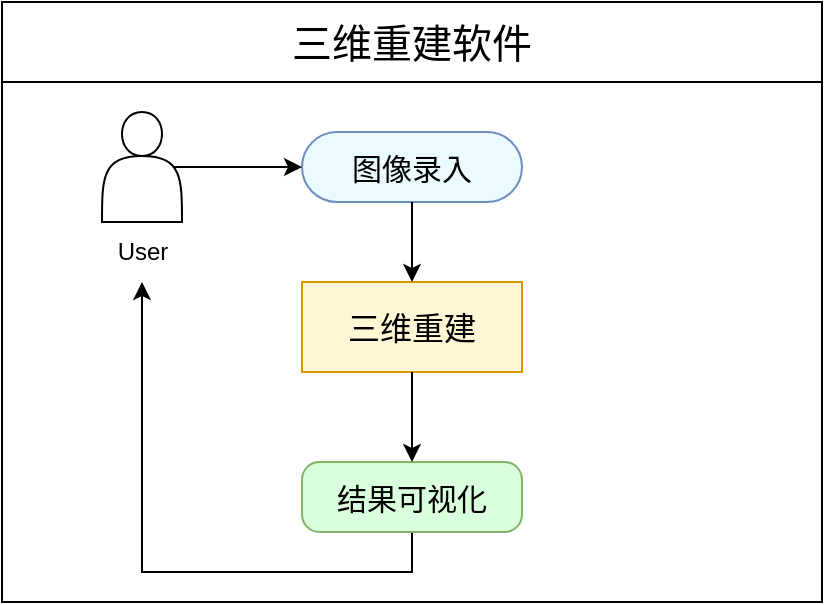 <mxfile version="26.1.3">
  <diagram id="prtHgNgQTEPvFCAcTncT" name="Page-1">
    <mxGraphModel dx="965" dy="565" grid="1" gridSize="10" guides="1" tooltips="1" connect="1" arrows="1" fold="1" page="1" pageScale="1" pageWidth="827" pageHeight="1169" math="0" shadow="0">
      <root>
        <mxCell id="0" />
        <mxCell id="1" parent="0" />
        <mxCell id="oolZBtdz7jAca719xic2-17" value="&lt;font style=&quot;font-size: 20px; font-weight: normal;&quot;&gt;三维重建软件&lt;/font&gt;" style="swimlane;whiteSpace=wrap;html=1;startSize=40;" vertex="1" parent="1">
          <mxGeometry x="270" y="200" width="410" height="300" as="geometry" />
        </mxCell>
        <mxCell id="oolZBtdz7jAca719xic2-10" value="&lt;font face=&quot;Tahoma&quot; style=&quot;font-size: 15px;&quot;&gt;图像录入&lt;/font&gt;" style="rounded=1;whiteSpace=wrap;html=1;fillColor=#EBFAFF;strokeColor=#6c8ebf;arcSize=50;" vertex="1" parent="oolZBtdz7jAca719xic2-17">
          <mxGeometry x="150" y="65" width="110" height="35" as="geometry" />
        </mxCell>
        <mxCell id="oolZBtdz7jAca719xic2-12" value="&lt;font face=&quot;Tahoma&quot; style=&quot;font-size: 16px;&quot;&gt;三维重建&lt;/font&gt;" style="rounded=1;whiteSpace=wrap;html=1;fillColor=light-dark(#fff6d6, #36210a);strokeColor=#d79b00;arcSize=0;" vertex="1" parent="oolZBtdz7jAca719xic2-17">
          <mxGeometry x="150" y="140" width="110" height="45" as="geometry" />
        </mxCell>
        <mxCell id="oolZBtdz7jAca719xic2-18" value="" style="edgeStyle=orthogonalEdgeStyle;rounded=0;orthogonalLoop=1;jettySize=auto;html=1;" edge="1" parent="oolZBtdz7jAca719xic2-17" source="oolZBtdz7jAca719xic2-10" target="oolZBtdz7jAca719xic2-12">
          <mxGeometry relative="1" as="geometry" />
        </mxCell>
        <mxCell id="oolZBtdz7jAca719xic2-30" style="edgeStyle=orthogonalEdgeStyle;rounded=0;orthogonalLoop=1;jettySize=auto;html=1;exitX=0.5;exitY=1;exitDx=0;exitDy=0;" edge="1" parent="oolZBtdz7jAca719xic2-17" source="oolZBtdz7jAca719xic2-13" target="oolZBtdz7jAca719xic2-9">
          <mxGeometry relative="1" as="geometry" />
        </mxCell>
        <mxCell id="oolZBtdz7jAca719xic2-13" value="&lt;font face=&quot;Tahoma&quot; style=&quot;font-size: 15px;&quot;&gt;结果可视化&lt;/font&gt;" style="rounded=1;whiteSpace=wrap;html=1;fillColor=#D9FFDC;strokeColor=#82b366;arcSize=25;" vertex="1" parent="oolZBtdz7jAca719xic2-17">
          <mxGeometry x="150" y="230" width="110" height="35" as="geometry" />
        </mxCell>
        <mxCell id="oolZBtdz7jAca719xic2-19" value="" style="edgeStyle=orthogonalEdgeStyle;rounded=0;orthogonalLoop=1;jettySize=auto;html=1;" edge="1" parent="oolZBtdz7jAca719xic2-17" source="oolZBtdz7jAca719xic2-12" target="oolZBtdz7jAca719xic2-13">
          <mxGeometry relative="1" as="geometry" />
        </mxCell>
        <mxCell id="oolZBtdz7jAca719xic2-29" style="edgeStyle=orthogonalEdgeStyle;rounded=0;orthogonalLoop=1;jettySize=auto;html=1;exitX=0.9;exitY=0.5;exitDx=0;exitDy=0;exitPerimeter=0;entryX=0;entryY=0.5;entryDx=0;entryDy=0;" edge="1" parent="oolZBtdz7jAca719xic2-17" source="oolZBtdz7jAca719xic2-7" target="oolZBtdz7jAca719xic2-10">
          <mxGeometry relative="1" as="geometry" />
        </mxCell>
        <mxCell id="oolZBtdz7jAca719xic2-7" value="" style="shape=actor;whiteSpace=wrap;html=1;" vertex="1" parent="oolZBtdz7jAca719xic2-17">
          <mxGeometry x="50" y="55" width="40" height="55" as="geometry" />
        </mxCell>
        <mxCell id="oolZBtdz7jAca719xic2-9" value="User" style="text;html=1;align=center;verticalAlign=middle;resizable=0;points=[];autosize=1;strokeColor=none;fillColor=none;" vertex="1" parent="oolZBtdz7jAca719xic2-17">
          <mxGeometry x="45" y="110" width="50" height="30" as="geometry" />
        </mxCell>
      </root>
    </mxGraphModel>
  </diagram>
</mxfile>
